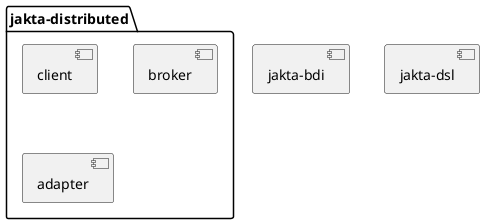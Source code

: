 @startuml
component "jakta-bdi" as JB
component "jakta-dsl" as JD

package jakta-distributed as JDD {
    component "client" as CL
    component "broker" as BR
    component "adapter" as AD
}
@enduml